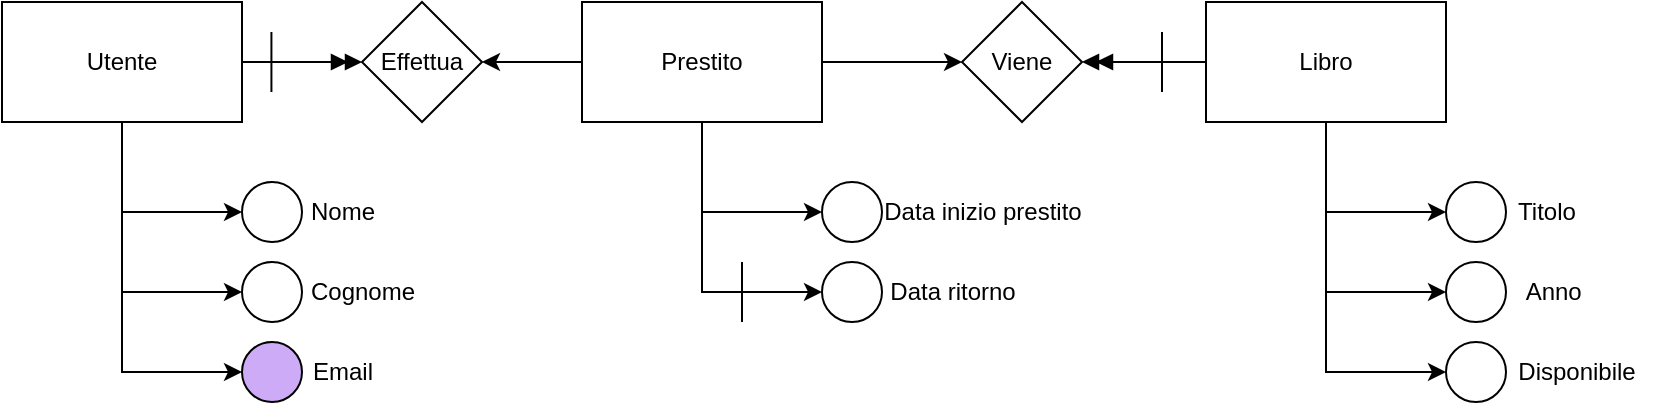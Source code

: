 <mxfile version="24.0.4" type="device">
  <diagram name="Pagina-1" id="CW3jcDQjhAFgXdFvOR6M">
    <mxGraphModel dx="880" dy="532" grid="1" gridSize="10" guides="1" tooltips="1" connect="1" arrows="1" fold="1" page="1" pageScale="1" pageWidth="827" pageHeight="1169" math="0" shadow="0">
      <root>
        <mxCell id="0" />
        <mxCell id="1" parent="0" />
        <mxCell id="LCViiP12B1w4xKVpy8_Q-10" style="edgeStyle=orthogonalEdgeStyle;rounded=0;orthogonalLoop=1;jettySize=auto;html=1;entryX=0;entryY=0.5;entryDx=0;entryDy=0;" parent="1" source="LCViiP12B1w4xKVpy8_Q-1" target="LCViiP12B1w4xKVpy8_Q-4" edge="1">
          <mxGeometry relative="1" as="geometry" />
        </mxCell>
        <mxCell id="LCViiP12B1w4xKVpy8_Q-11" style="edgeStyle=orthogonalEdgeStyle;rounded=0;orthogonalLoop=1;jettySize=auto;html=1;entryX=0;entryY=0.5;entryDx=0;entryDy=0;" parent="1" source="LCViiP12B1w4xKVpy8_Q-1" target="LCViiP12B1w4xKVpy8_Q-6" edge="1">
          <mxGeometry relative="1" as="geometry" />
        </mxCell>
        <mxCell id="LCViiP12B1w4xKVpy8_Q-12" style="edgeStyle=orthogonalEdgeStyle;rounded=0;orthogonalLoop=1;jettySize=auto;html=1;entryX=0;entryY=0.5;entryDx=0;entryDy=0;" parent="1" source="LCViiP12B1w4xKVpy8_Q-1" target="LCViiP12B1w4xKVpy8_Q-8" edge="1">
          <mxGeometry relative="1" as="geometry" />
        </mxCell>
        <mxCell id="LCViiP12B1w4xKVpy8_Q-32" style="edgeStyle=orthogonalEdgeStyle;rounded=0;orthogonalLoop=1;jettySize=auto;html=1;entryX=0;entryY=0.5;entryDx=0;entryDy=0;endArrow=doubleBlock;endFill=1;" parent="1" source="LCViiP12B1w4xKVpy8_Q-1" target="LCViiP12B1w4xKVpy8_Q-29" edge="1">
          <mxGeometry relative="1" as="geometry" />
        </mxCell>
        <mxCell id="LCViiP12B1w4xKVpy8_Q-1" value="Utente" style="rounded=0;whiteSpace=wrap;html=1;" parent="1" vertex="1">
          <mxGeometry y="360" width="120" height="60" as="geometry" />
        </mxCell>
        <mxCell id="LCViiP12B1w4xKVpy8_Q-19" style="edgeStyle=orthogonalEdgeStyle;rounded=0;orthogonalLoop=1;jettySize=auto;html=1;entryX=0;entryY=0.5;entryDx=0;entryDy=0;" parent="1" source="LCViiP12B1w4xKVpy8_Q-2" target="LCViiP12B1w4xKVpy8_Q-13" edge="1">
          <mxGeometry relative="1" as="geometry" />
        </mxCell>
        <mxCell id="LCViiP12B1w4xKVpy8_Q-21" style="edgeStyle=orthogonalEdgeStyle;rounded=0;orthogonalLoop=1;jettySize=auto;html=1;entryX=0;entryY=0.5;entryDx=0;entryDy=0;" parent="1" source="LCViiP12B1w4xKVpy8_Q-2" target="LCViiP12B1w4xKVpy8_Q-15" edge="1">
          <mxGeometry relative="1" as="geometry" />
        </mxCell>
        <mxCell id="LCViiP12B1w4xKVpy8_Q-22" style="edgeStyle=orthogonalEdgeStyle;rounded=0;orthogonalLoop=1;jettySize=auto;html=1;entryX=0;entryY=0.5;entryDx=0;entryDy=0;" parent="1" source="LCViiP12B1w4xKVpy8_Q-2" target="LCViiP12B1w4xKVpy8_Q-17" edge="1">
          <mxGeometry relative="1" as="geometry" />
        </mxCell>
        <mxCell id="LCViiP12B1w4xKVpy8_Q-33" style="edgeStyle=orthogonalEdgeStyle;rounded=0;orthogonalLoop=1;jettySize=auto;html=1;entryX=1;entryY=0.5;entryDx=0;entryDy=0;endArrow=doubleBlock;endFill=1;" parent="1" source="LCViiP12B1w4xKVpy8_Q-2" target="LCViiP12B1w4xKVpy8_Q-30" edge="1">
          <mxGeometry relative="1" as="geometry" />
        </mxCell>
        <mxCell id="LCViiP12B1w4xKVpy8_Q-2" value="Libro" style="rounded=0;whiteSpace=wrap;html=1;" parent="1" vertex="1">
          <mxGeometry x="602" y="360" width="120" height="60" as="geometry" />
        </mxCell>
        <mxCell id="LCViiP12B1w4xKVpy8_Q-27" style="edgeStyle=orthogonalEdgeStyle;rounded=0;orthogonalLoop=1;jettySize=auto;html=1;entryX=0;entryY=0.5;entryDx=0;entryDy=0;" parent="1" source="LCViiP12B1w4xKVpy8_Q-3" target="LCViiP12B1w4xKVpy8_Q-23" edge="1">
          <mxGeometry relative="1" as="geometry" />
        </mxCell>
        <mxCell id="LCViiP12B1w4xKVpy8_Q-31" style="edgeStyle=orthogonalEdgeStyle;rounded=0;orthogonalLoop=1;jettySize=auto;html=1;entryX=1;entryY=0.5;entryDx=0;entryDy=0;" parent="1" source="LCViiP12B1w4xKVpy8_Q-3" target="LCViiP12B1w4xKVpy8_Q-29" edge="1">
          <mxGeometry relative="1" as="geometry" />
        </mxCell>
        <mxCell id="LCViiP12B1w4xKVpy8_Q-34" value="" style="edgeStyle=orthogonalEdgeStyle;rounded=0;orthogonalLoop=1;jettySize=auto;html=1;" parent="1" source="LCViiP12B1w4xKVpy8_Q-3" target="LCViiP12B1w4xKVpy8_Q-30" edge="1">
          <mxGeometry relative="1" as="geometry" />
        </mxCell>
        <mxCell id="LCViiP12B1w4xKVpy8_Q-39" style="edgeStyle=orthogonalEdgeStyle;rounded=0;orthogonalLoop=1;jettySize=auto;html=1;entryX=0;entryY=0.5;entryDx=0;entryDy=0;" parent="1" source="LCViiP12B1w4xKVpy8_Q-3" target="LCViiP12B1w4xKVpy8_Q-37" edge="1">
          <mxGeometry relative="1" as="geometry" />
        </mxCell>
        <mxCell id="LCViiP12B1w4xKVpy8_Q-3" value="Prestito" style="rounded=0;whiteSpace=wrap;html=1;" parent="1" vertex="1">
          <mxGeometry x="290" y="360" width="120" height="60" as="geometry" />
        </mxCell>
        <mxCell id="LCViiP12B1w4xKVpy8_Q-4" value="" style="ellipse;whiteSpace=wrap;html=1;aspect=fixed;" parent="1" vertex="1">
          <mxGeometry x="120" y="450" width="30" height="30" as="geometry" />
        </mxCell>
        <mxCell id="LCViiP12B1w4xKVpy8_Q-5" value="Nome" style="text;html=1;align=center;verticalAlign=middle;resizable=0;points=[];autosize=1;strokeColor=none;fillColor=none;" parent="1" vertex="1">
          <mxGeometry x="140" y="450" width="60" height="30" as="geometry" />
        </mxCell>
        <mxCell id="LCViiP12B1w4xKVpy8_Q-6" value="" style="ellipse;whiteSpace=wrap;html=1;aspect=fixed;" parent="1" vertex="1">
          <mxGeometry x="120" y="490" width="30" height="30" as="geometry" />
        </mxCell>
        <mxCell id="LCViiP12B1w4xKVpy8_Q-7" value="Cognome" style="text;html=1;align=center;verticalAlign=middle;resizable=0;points=[];autosize=1;strokeColor=none;fillColor=none;" parent="1" vertex="1">
          <mxGeometry x="140" y="490" width="80" height="30" as="geometry" />
        </mxCell>
        <mxCell id="LCViiP12B1w4xKVpy8_Q-8" value="" style="ellipse;whiteSpace=wrap;html=1;aspect=fixed;fillColor=#CDABF7;" parent="1" vertex="1">
          <mxGeometry x="120" y="530" width="30" height="30" as="geometry" />
        </mxCell>
        <mxCell id="LCViiP12B1w4xKVpy8_Q-9" value="Email" style="text;html=1;align=center;verticalAlign=middle;resizable=0;points=[];autosize=1;strokeColor=none;fillColor=none;" parent="1" vertex="1">
          <mxGeometry x="145" y="530" width="50" height="30" as="geometry" />
        </mxCell>
        <mxCell id="LCViiP12B1w4xKVpy8_Q-13" value="" style="ellipse;whiteSpace=wrap;html=1;aspect=fixed;" parent="1" vertex="1">
          <mxGeometry x="722" y="450" width="30" height="30" as="geometry" />
        </mxCell>
        <mxCell id="LCViiP12B1w4xKVpy8_Q-14" value="Titolo" style="text;html=1;align=center;verticalAlign=middle;resizable=0;points=[];autosize=1;strokeColor=none;fillColor=none;" parent="1" vertex="1">
          <mxGeometry x="747" y="450" width="50" height="30" as="geometry" />
        </mxCell>
        <mxCell id="LCViiP12B1w4xKVpy8_Q-15" value="" style="ellipse;whiteSpace=wrap;html=1;aspect=fixed;" parent="1" vertex="1">
          <mxGeometry x="722" y="490" width="30" height="30" as="geometry" />
        </mxCell>
        <mxCell id="LCViiP12B1w4xKVpy8_Q-16" value="Anno&amp;nbsp;" style="text;html=1;align=center;verticalAlign=middle;resizable=0;points=[];autosize=1;strokeColor=none;fillColor=none;" parent="1" vertex="1">
          <mxGeometry x="752" y="490" width="50" height="30" as="geometry" />
        </mxCell>
        <mxCell id="LCViiP12B1w4xKVpy8_Q-17" value="" style="ellipse;whiteSpace=wrap;html=1;aspect=fixed;" parent="1" vertex="1">
          <mxGeometry x="722" y="530" width="30" height="30" as="geometry" />
        </mxCell>
        <mxCell id="LCViiP12B1w4xKVpy8_Q-18" value="Disponibile" style="text;html=1;align=center;verticalAlign=middle;resizable=0;points=[];autosize=1;strokeColor=none;fillColor=none;" parent="1" vertex="1">
          <mxGeometry x="747" y="530" width="80" height="30" as="geometry" />
        </mxCell>
        <mxCell id="LCViiP12B1w4xKVpy8_Q-23" value="" style="ellipse;whiteSpace=wrap;html=1;aspect=fixed;" parent="1" vertex="1">
          <mxGeometry x="410" y="450" width="30" height="30" as="geometry" />
        </mxCell>
        <mxCell id="LCViiP12B1w4xKVpy8_Q-24" value="Data inizio prestito" style="text;html=1;align=center;verticalAlign=middle;resizable=0;points=[];autosize=1;strokeColor=none;fillColor=none;" parent="1" vertex="1">
          <mxGeometry x="430" y="450" width="120" height="30" as="geometry" />
        </mxCell>
        <mxCell id="LCViiP12B1w4xKVpy8_Q-26" value="Data ritorno" style="text;html=1;align=center;verticalAlign=middle;resizable=0;points=[];autosize=1;strokeColor=none;fillColor=none;" parent="1" vertex="1">
          <mxGeometry x="430" y="490" width="90" height="30" as="geometry" />
        </mxCell>
        <mxCell id="LCViiP12B1w4xKVpy8_Q-29" value="Effettua" style="rhombus;whiteSpace=wrap;html=1;" parent="1" vertex="1">
          <mxGeometry x="180" y="360" width="60" height="60" as="geometry" />
        </mxCell>
        <mxCell id="LCViiP12B1w4xKVpy8_Q-30" value="Viene" style="rhombus;whiteSpace=wrap;html=1;" parent="1" vertex="1">
          <mxGeometry x="480" y="360" width="60" height="60" as="geometry" />
        </mxCell>
        <mxCell id="LCViiP12B1w4xKVpy8_Q-35" value="" style="endArrow=none;html=1;rounded=0;" parent="1" edge="1">
          <mxGeometry width="50" height="50" relative="1" as="geometry">
            <mxPoint x="580" y="405" as="sourcePoint" />
            <mxPoint x="580" y="375" as="targetPoint" />
          </mxGeometry>
        </mxCell>
        <mxCell id="LCViiP12B1w4xKVpy8_Q-36" value="" style="endArrow=none;html=1;rounded=0;" parent="1" edge="1">
          <mxGeometry width="50" height="50" relative="1" as="geometry">
            <mxPoint x="134.71" y="405" as="sourcePoint" />
            <mxPoint x="134.71" y="375" as="targetPoint" />
          </mxGeometry>
        </mxCell>
        <mxCell id="LCViiP12B1w4xKVpy8_Q-37" value="" style="ellipse;whiteSpace=wrap;html=1;aspect=fixed;" parent="1" vertex="1">
          <mxGeometry x="410" y="490" width="30" height="30" as="geometry" />
        </mxCell>
        <mxCell id="LCViiP12B1w4xKVpy8_Q-40" value="" style="endArrow=none;html=1;rounded=0;" parent="1" edge="1">
          <mxGeometry width="50" height="50" relative="1" as="geometry">
            <mxPoint x="370" y="520" as="sourcePoint" />
            <mxPoint x="370" y="490" as="targetPoint" />
          </mxGeometry>
        </mxCell>
      </root>
    </mxGraphModel>
  </diagram>
</mxfile>
